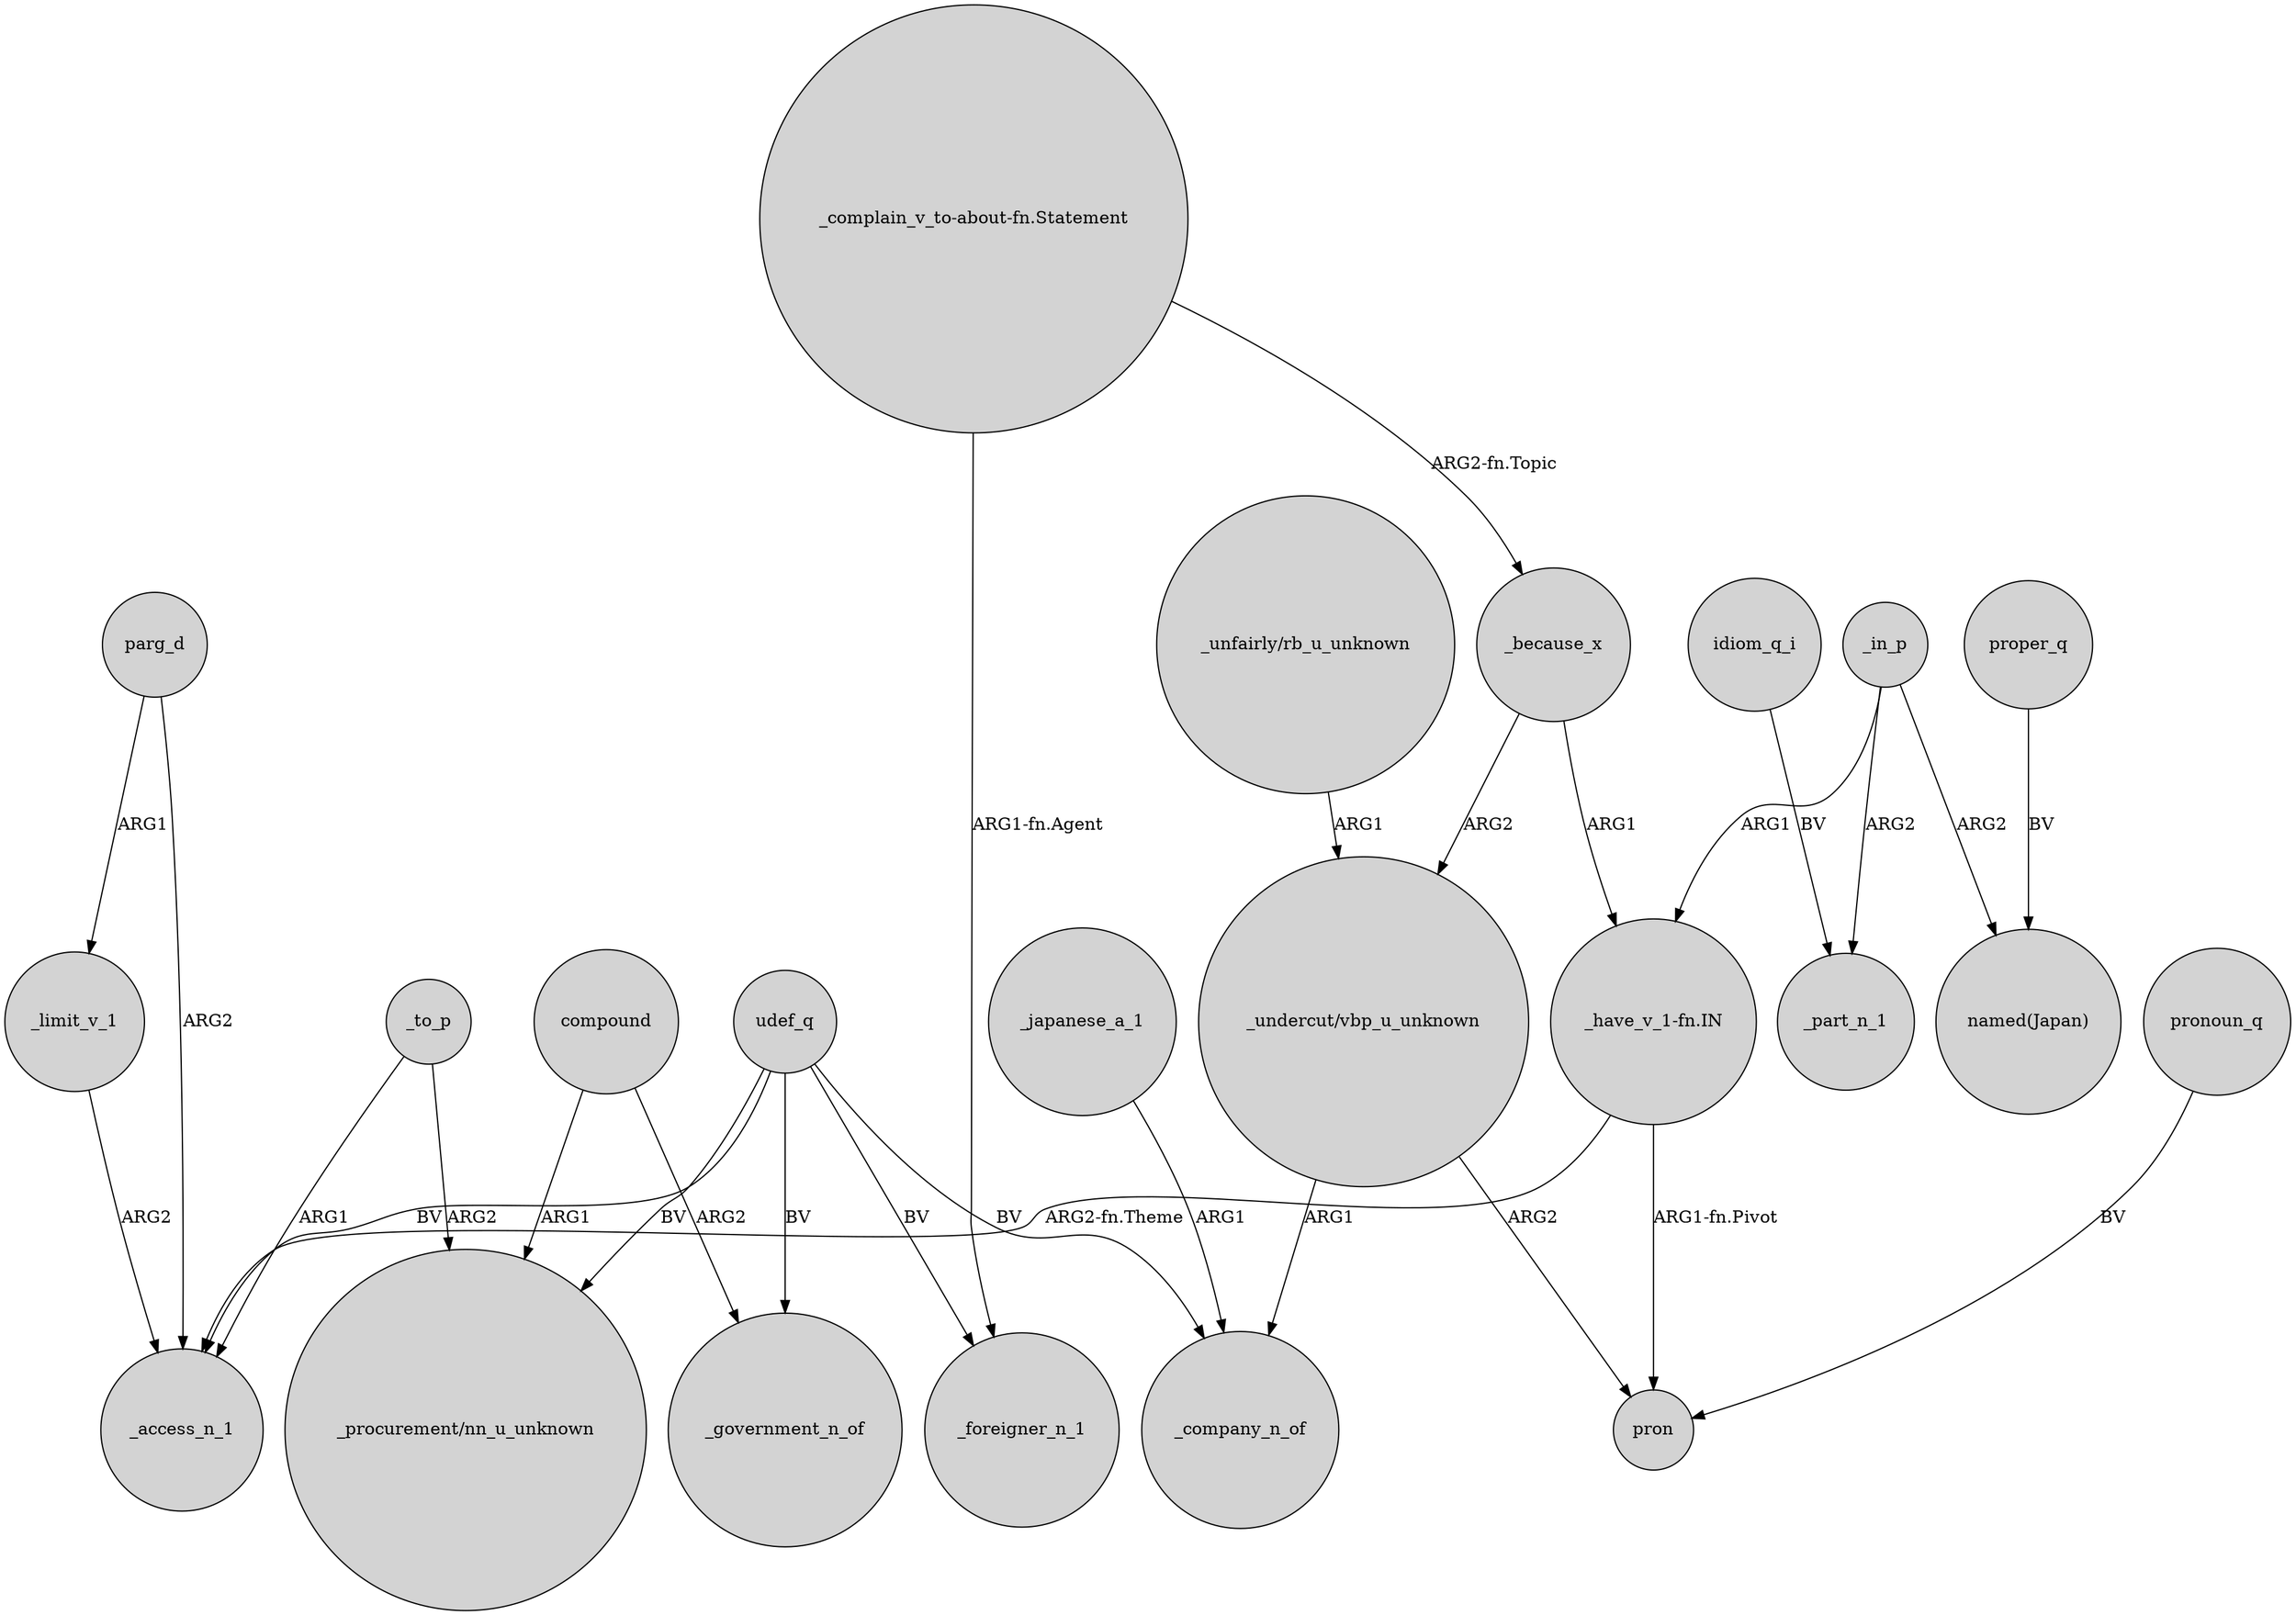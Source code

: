 digraph {
	node [shape=circle style=filled]
	parg_d -> _limit_v_1 [label=ARG1]
	"_unfairly/rb_u_unknown" -> "_undercut/vbp_u_unknown" [label=ARG1]
	"_undercut/vbp_u_unknown" -> pron [label=ARG2]
	_in_p -> _part_n_1 [label=ARG2]
	udef_q -> "_procurement/nn_u_unknown" [label=BV]
	compound -> _government_n_of [label=ARG2]
	udef_q -> _government_n_of [label=BV]
	idiom_q_i -> _part_n_1 [label=BV]
	"_undercut/vbp_u_unknown" -> _company_n_of [label=ARG1]
	_because_x -> "_have_v_1-fn.IN" [label=ARG1]
	"_complain_v_to-about-fn.Statement" -> _foreigner_n_1 [label="ARG1-fn.Agent"]
	"_have_v_1-fn.IN" -> pron [label="ARG1-fn.Pivot"]
	proper_q -> "named(Japan)" [label=BV]
	"_have_v_1-fn.IN" -> _access_n_1 [label="ARG2-fn.Theme"]
	_limit_v_1 -> _access_n_1 [label=ARG2]
	_in_p -> "_have_v_1-fn.IN" [label=ARG1]
	udef_q -> _access_n_1 [label=BV]
	pronoun_q -> pron [label=BV]
	_japanese_a_1 -> _company_n_of [label=ARG1]
	_to_p -> _access_n_1 [label=ARG1]
	compound -> "_procurement/nn_u_unknown" [label=ARG1]
	_because_x -> "_undercut/vbp_u_unknown" [label=ARG2]
	udef_q -> _foreigner_n_1 [label=BV]
	udef_q -> _company_n_of [label=BV]
	_to_p -> "_procurement/nn_u_unknown" [label=ARG2]
	_in_p -> "named(Japan)" [label=ARG2]
	"_complain_v_to-about-fn.Statement" -> _because_x [label="ARG2-fn.Topic"]
	parg_d -> _access_n_1 [label=ARG2]
}
